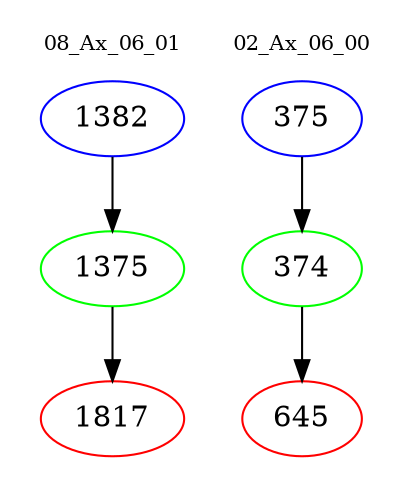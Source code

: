 digraph{
subgraph cluster_0 {
color = white
label = "08_Ax_06_01";
fontsize=10;
T0_1382 [label="1382", color="blue"]
T0_1382 -> T0_1375 [color="black"]
T0_1375 [label="1375", color="green"]
T0_1375 -> T0_1817 [color="black"]
T0_1817 [label="1817", color="red"]
}
subgraph cluster_1 {
color = white
label = "02_Ax_06_00";
fontsize=10;
T1_375 [label="375", color="blue"]
T1_375 -> T1_374 [color="black"]
T1_374 [label="374", color="green"]
T1_374 -> T1_645 [color="black"]
T1_645 [label="645", color="red"]
}
}

